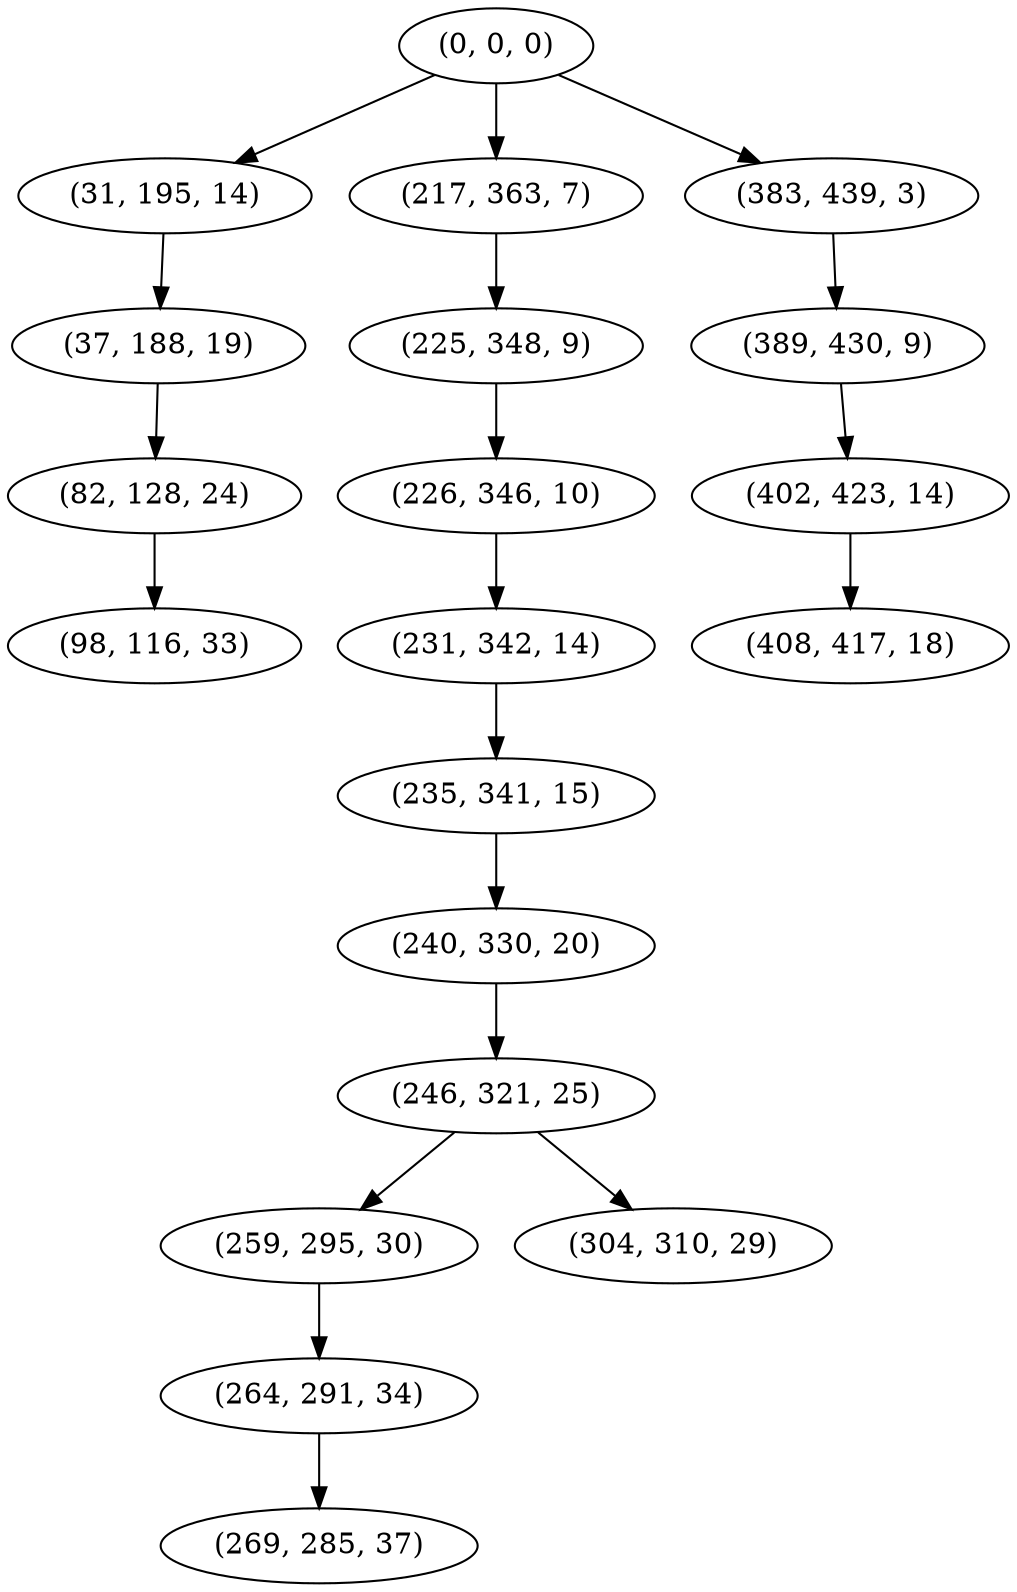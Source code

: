 digraph tree {
    "(0, 0, 0)";
    "(31, 195, 14)";
    "(37, 188, 19)";
    "(82, 128, 24)";
    "(98, 116, 33)";
    "(217, 363, 7)";
    "(225, 348, 9)";
    "(226, 346, 10)";
    "(231, 342, 14)";
    "(235, 341, 15)";
    "(240, 330, 20)";
    "(246, 321, 25)";
    "(259, 295, 30)";
    "(264, 291, 34)";
    "(269, 285, 37)";
    "(304, 310, 29)";
    "(383, 439, 3)";
    "(389, 430, 9)";
    "(402, 423, 14)";
    "(408, 417, 18)";
    "(0, 0, 0)" -> "(31, 195, 14)";
    "(0, 0, 0)" -> "(217, 363, 7)";
    "(0, 0, 0)" -> "(383, 439, 3)";
    "(31, 195, 14)" -> "(37, 188, 19)";
    "(37, 188, 19)" -> "(82, 128, 24)";
    "(82, 128, 24)" -> "(98, 116, 33)";
    "(217, 363, 7)" -> "(225, 348, 9)";
    "(225, 348, 9)" -> "(226, 346, 10)";
    "(226, 346, 10)" -> "(231, 342, 14)";
    "(231, 342, 14)" -> "(235, 341, 15)";
    "(235, 341, 15)" -> "(240, 330, 20)";
    "(240, 330, 20)" -> "(246, 321, 25)";
    "(246, 321, 25)" -> "(259, 295, 30)";
    "(246, 321, 25)" -> "(304, 310, 29)";
    "(259, 295, 30)" -> "(264, 291, 34)";
    "(264, 291, 34)" -> "(269, 285, 37)";
    "(383, 439, 3)" -> "(389, 430, 9)";
    "(389, 430, 9)" -> "(402, 423, 14)";
    "(402, 423, 14)" -> "(408, 417, 18)";
}
